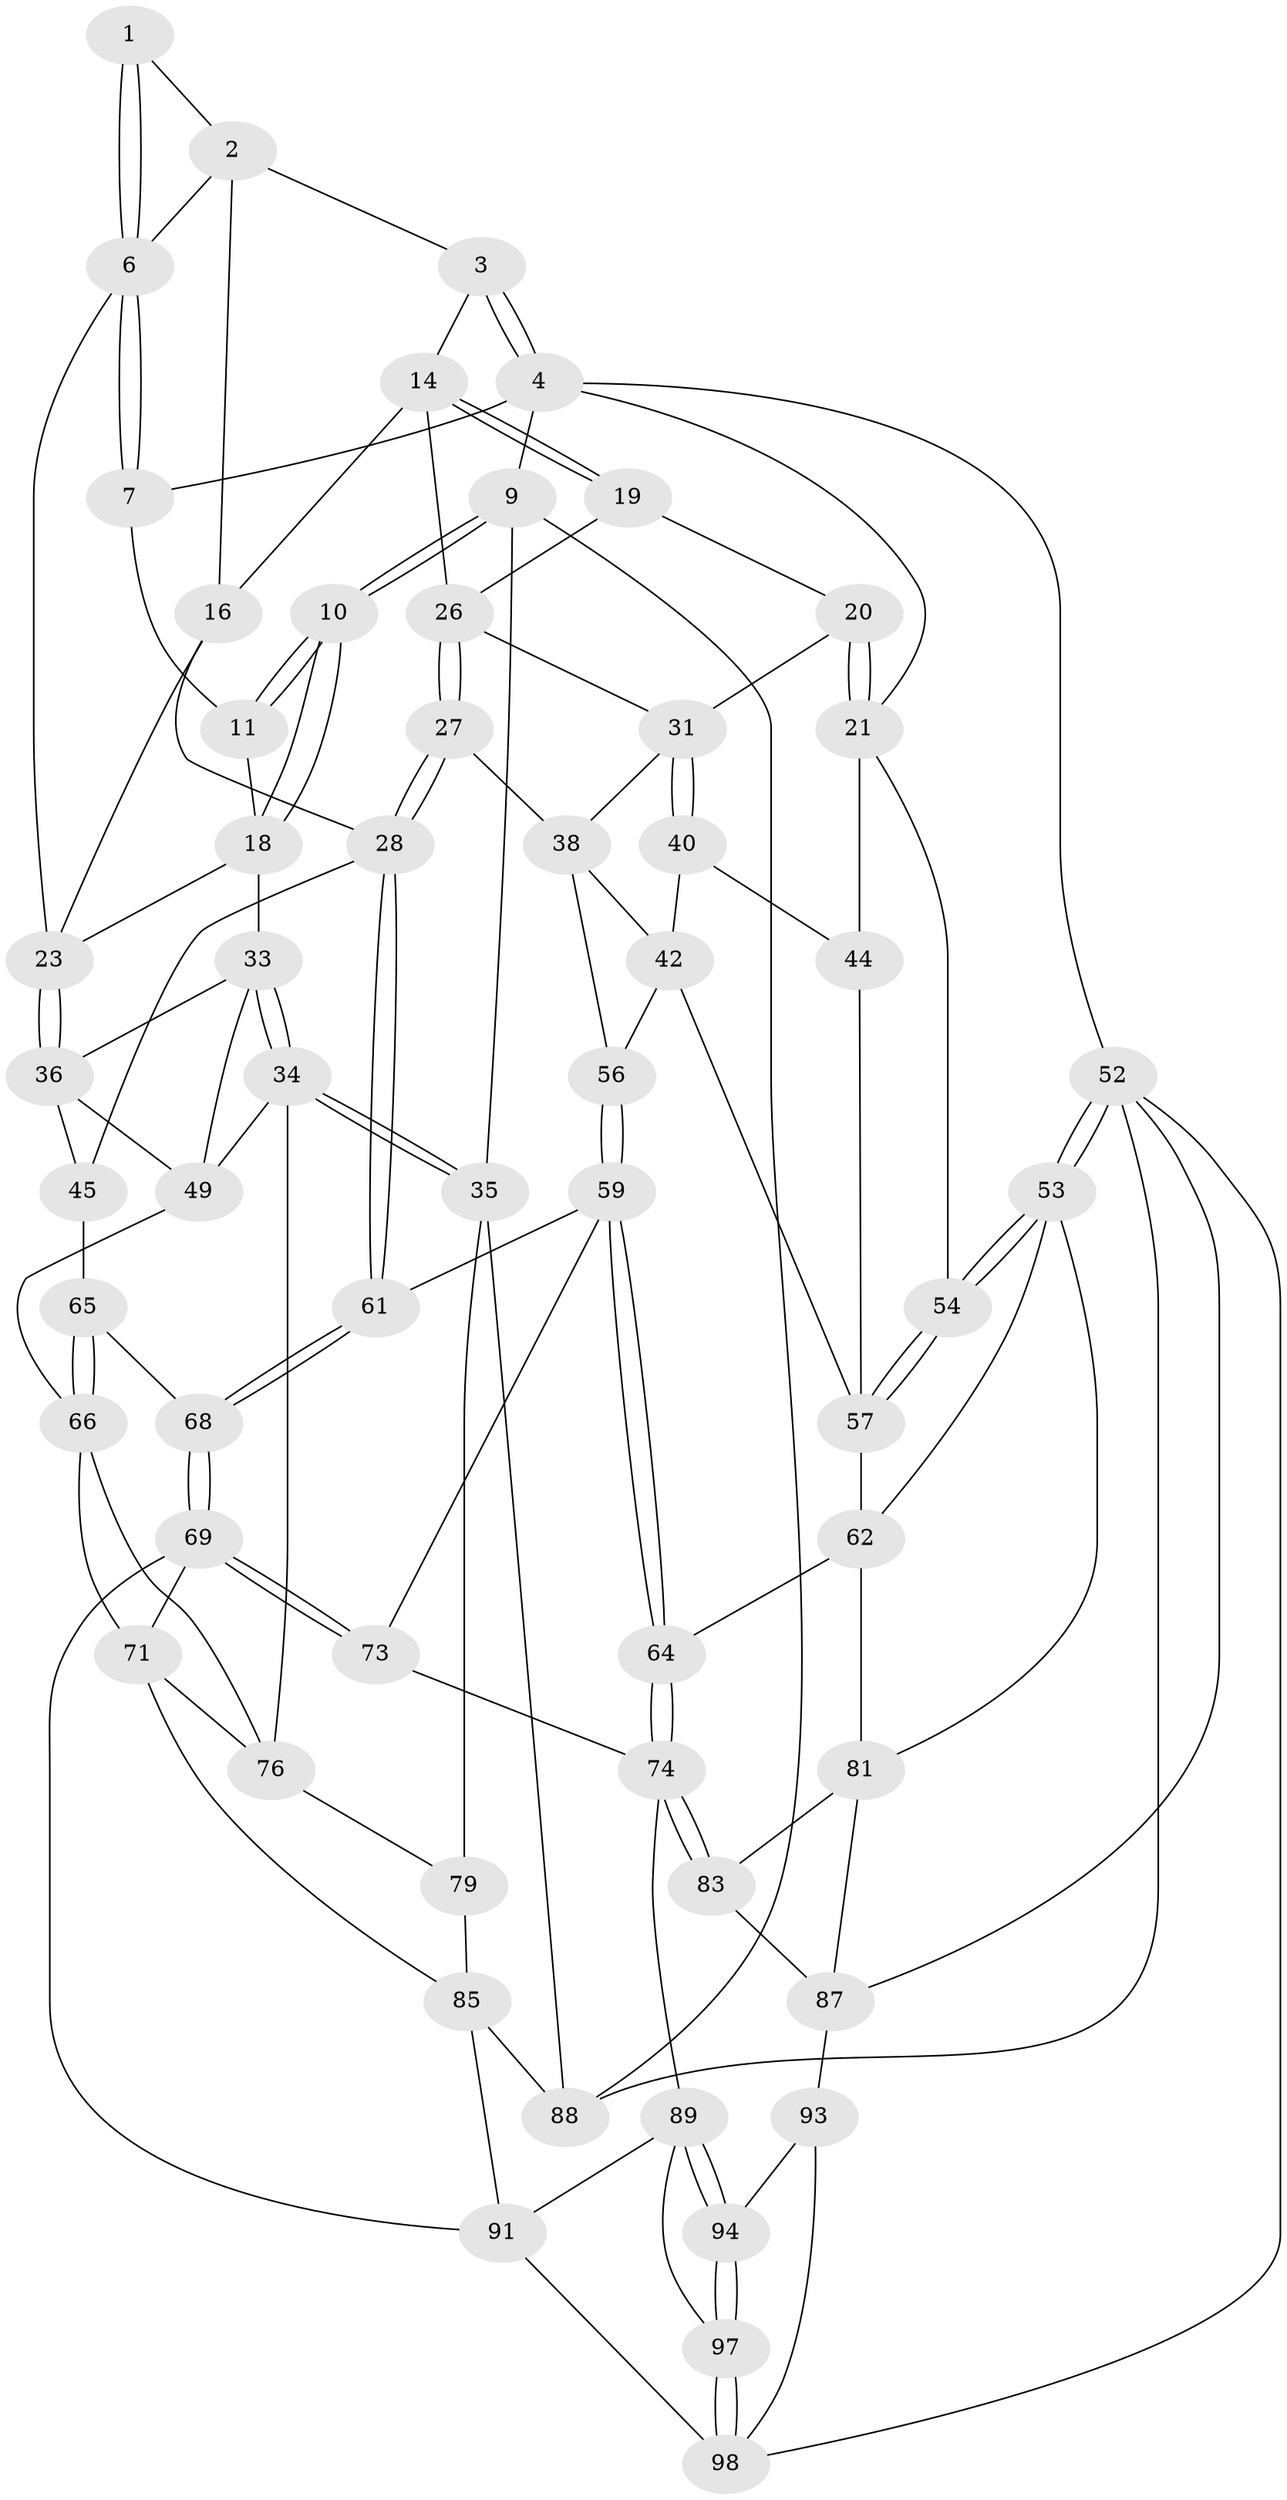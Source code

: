 // Generated by graph-tools (version 1.1) at 2025/52/02/27/25 19:52:43]
// undirected, 59 vertices, 136 edges
graph export_dot {
graph [start="1"]
  node [color=gray90,style=filled];
  1 [pos="+0.31735054760573145+0"];
  2 [pos="+0.5264256262348062+0",super="+12"];
  3 [pos="+0.5708614061910303+0"];
  4 [pos="+1+0",super="+5"];
  6 [pos="+0.25856919514576304+0.1320755400076992",super="+13"];
  7 [pos="+0.20137090589996406+0.11120266936446599",super="+8"];
  9 [pos="+0+0.17360710819099145"];
  10 [pos="+0+0.1724836065820067"];
  11 [pos="+0.04734816785429723+0.057432455892364336",super="+17"];
  14 [pos="+0.621955986856344+0.10722312637049605",super="+15"];
  16 [pos="+0.48296856052720094+0.1419327239413566",super="+22"];
  18 [pos="+0+0.18489262805349754",super="+25"];
  19 [pos="+0.7994310438535057+0.14906039667485793"];
  20 [pos="+0.9300763249310192+0.10486020476379768"];
  21 [pos="+1+0",super="+43"];
  23 [pos="+0.2758986079284674+0.23440891278407178",super="+24"];
  26 [pos="+0.6028461246110491+0.3075597812400068",super="+30"];
  27 [pos="+0.533623173952253+0.3793059263552857"];
  28 [pos="+0.517775670616613+0.38670351260076735",super="+29"];
  31 [pos="+0.7949407224427801+0.34494875977385575",super="+32"];
  33 [pos="+0.09507796131693969+0.39619470317347066",super="+37"];
  34 [pos="+0+0.5018360606933451",super="+51"];
  35 [pos="+0+0.500117416548955",super="+80"];
  36 [pos="+0.23322235218271506+0.3994277267488109",super="+47"];
  38 [pos="+0.7405038523020538+0.41060229628712885",super="+39"];
  40 [pos="+0.8101540664915152+0.3593549243800823",super="+41"];
  42 [pos="+0.7587456341853211+0.4538426539796015",super="+55"];
  44 [pos="+0.9575413030857323+0.3510767901795109",super="+48"];
  45 [pos="+0.390452197815017+0.44601295090562887",super="+46"];
  49 [pos="+0.1655075085705078+0.4822349652922789",super="+50"];
  52 [pos="+1+1",super="+86"];
  53 [pos="+1+0.7450678272277361",super="+78"];
  54 [pos="+1+0.6122845272820547"];
  56 [pos="+0.7126699007508155+0.48938876447131385"];
  57 [pos="+0.8988144390865567+0.5316724785977952",super="+58"];
  59 [pos="+0.6918043165678036+0.5494293486263393",super="+60"];
  61 [pos="+0.5248096227803384+0.4329935156280636"];
  62 [pos="+0.8494202588481533+0.5672891777354896",super="+63"];
  64 [pos="+0.7731937356901084+0.6277289104430943"];
  65 [pos="+0.2548601108142846+0.556174086275413",super="+67"];
  66 [pos="+0.2527071106338853+0.5599992431875125",super="+72"];
  68 [pos="+0.4283099254331756+0.6775254921384136"];
  69 [pos="+0.42834073139780376+0.7029138748146605",super="+70"];
  71 [pos="+0.38883817761400274+0.7182180796209069",super="+84"];
  73 [pos="+0.5945035027039669+0.6776006778171438"];
  74 [pos="+0.7314177327051721+0.6956000962114989",super="+75"];
  76 [pos="+0.1901284126756661+0.677927778272155",super="+77"];
  79 [pos="+0.07052728358129427+0.732323139272872"];
  81 [pos="+0.8767500772774457+0.7143807595275552",super="+82"];
  83 [pos="+0.7452148841538204+0.7243574040854468"];
  85 [pos="+0.20402812791839736+0.8447024098208086",super="+96"];
  87 [pos="+0.9163946169009937+0.9831892092173098",super="+92"];
  88 [pos="+0+1"];
  89 [pos="+0.613694901819338+0.7731098699338453",super="+90"];
  91 [pos="+0.4325332230155668+0.7641033029000989",super="+95"];
  93 [pos="+0.6684756695784732+0.8442646269047721"];
  94 [pos="+0.6535517168187626+0.8410430115246197"];
  97 [pos="+0.5685578498363288+0.8953081617805506"];
  98 [pos="+0.5268903142237735+1",super="+99"];
  1 -- 2;
  1 -- 6;
  1 -- 6;
  2 -- 3;
  2 -- 16;
  2 -- 6;
  3 -- 4;
  3 -- 4;
  3 -- 14;
  4 -- 21;
  4 -- 52;
  4 -- 9;
  4 -- 7;
  6 -- 7;
  6 -- 7;
  6 -- 23;
  7 -- 11 [weight=2];
  9 -- 10;
  9 -- 10;
  9 -- 35;
  9 -- 88;
  10 -- 11;
  10 -- 11;
  10 -- 18;
  10 -- 18;
  11 -- 18;
  14 -- 19;
  14 -- 19;
  14 -- 16;
  14 -- 26;
  16 -- 28;
  16 -- 23;
  18 -- 33;
  18 -- 23;
  19 -- 20;
  19 -- 26;
  20 -- 21;
  20 -- 21;
  20 -- 31;
  21 -- 44;
  21 -- 54;
  23 -- 36;
  23 -- 36;
  26 -- 27;
  26 -- 27;
  26 -- 31;
  27 -- 28;
  27 -- 28;
  27 -- 38;
  28 -- 61;
  28 -- 61;
  28 -- 45;
  31 -- 40;
  31 -- 40;
  31 -- 38;
  33 -- 34;
  33 -- 34;
  33 -- 36;
  33 -- 49;
  34 -- 35;
  34 -- 35;
  34 -- 76;
  34 -- 49;
  35 -- 88;
  35 -- 79;
  36 -- 49;
  36 -- 45;
  38 -- 42;
  38 -- 56;
  40 -- 44 [weight=2];
  40 -- 42;
  42 -- 56;
  42 -- 57;
  44 -- 57;
  45 -- 65 [weight=2];
  49 -- 66;
  52 -- 53;
  52 -- 53;
  52 -- 88;
  52 -- 98;
  52 -- 87;
  53 -- 54;
  53 -- 54;
  53 -- 81;
  53 -- 62;
  54 -- 57;
  54 -- 57;
  56 -- 59;
  56 -- 59;
  57 -- 62;
  59 -- 64;
  59 -- 64;
  59 -- 73;
  59 -- 61;
  61 -- 68;
  61 -- 68;
  62 -- 64;
  62 -- 81;
  64 -- 74;
  64 -- 74;
  65 -- 66;
  65 -- 66;
  65 -- 68;
  66 -- 76;
  66 -- 71;
  68 -- 69;
  68 -- 69;
  69 -- 73;
  69 -- 73;
  69 -- 91;
  69 -- 71;
  71 -- 76;
  71 -- 85;
  73 -- 74;
  74 -- 83;
  74 -- 83;
  74 -- 89;
  76 -- 79;
  79 -- 85;
  81 -- 83;
  81 -- 87;
  83 -- 87;
  85 -- 88;
  85 -- 91;
  87 -- 93;
  89 -- 94;
  89 -- 94;
  89 -- 91;
  89 -- 97;
  91 -- 98;
  93 -- 94;
  93 -- 98;
  94 -- 97;
  94 -- 97;
  97 -- 98;
  97 -- 98;
}
